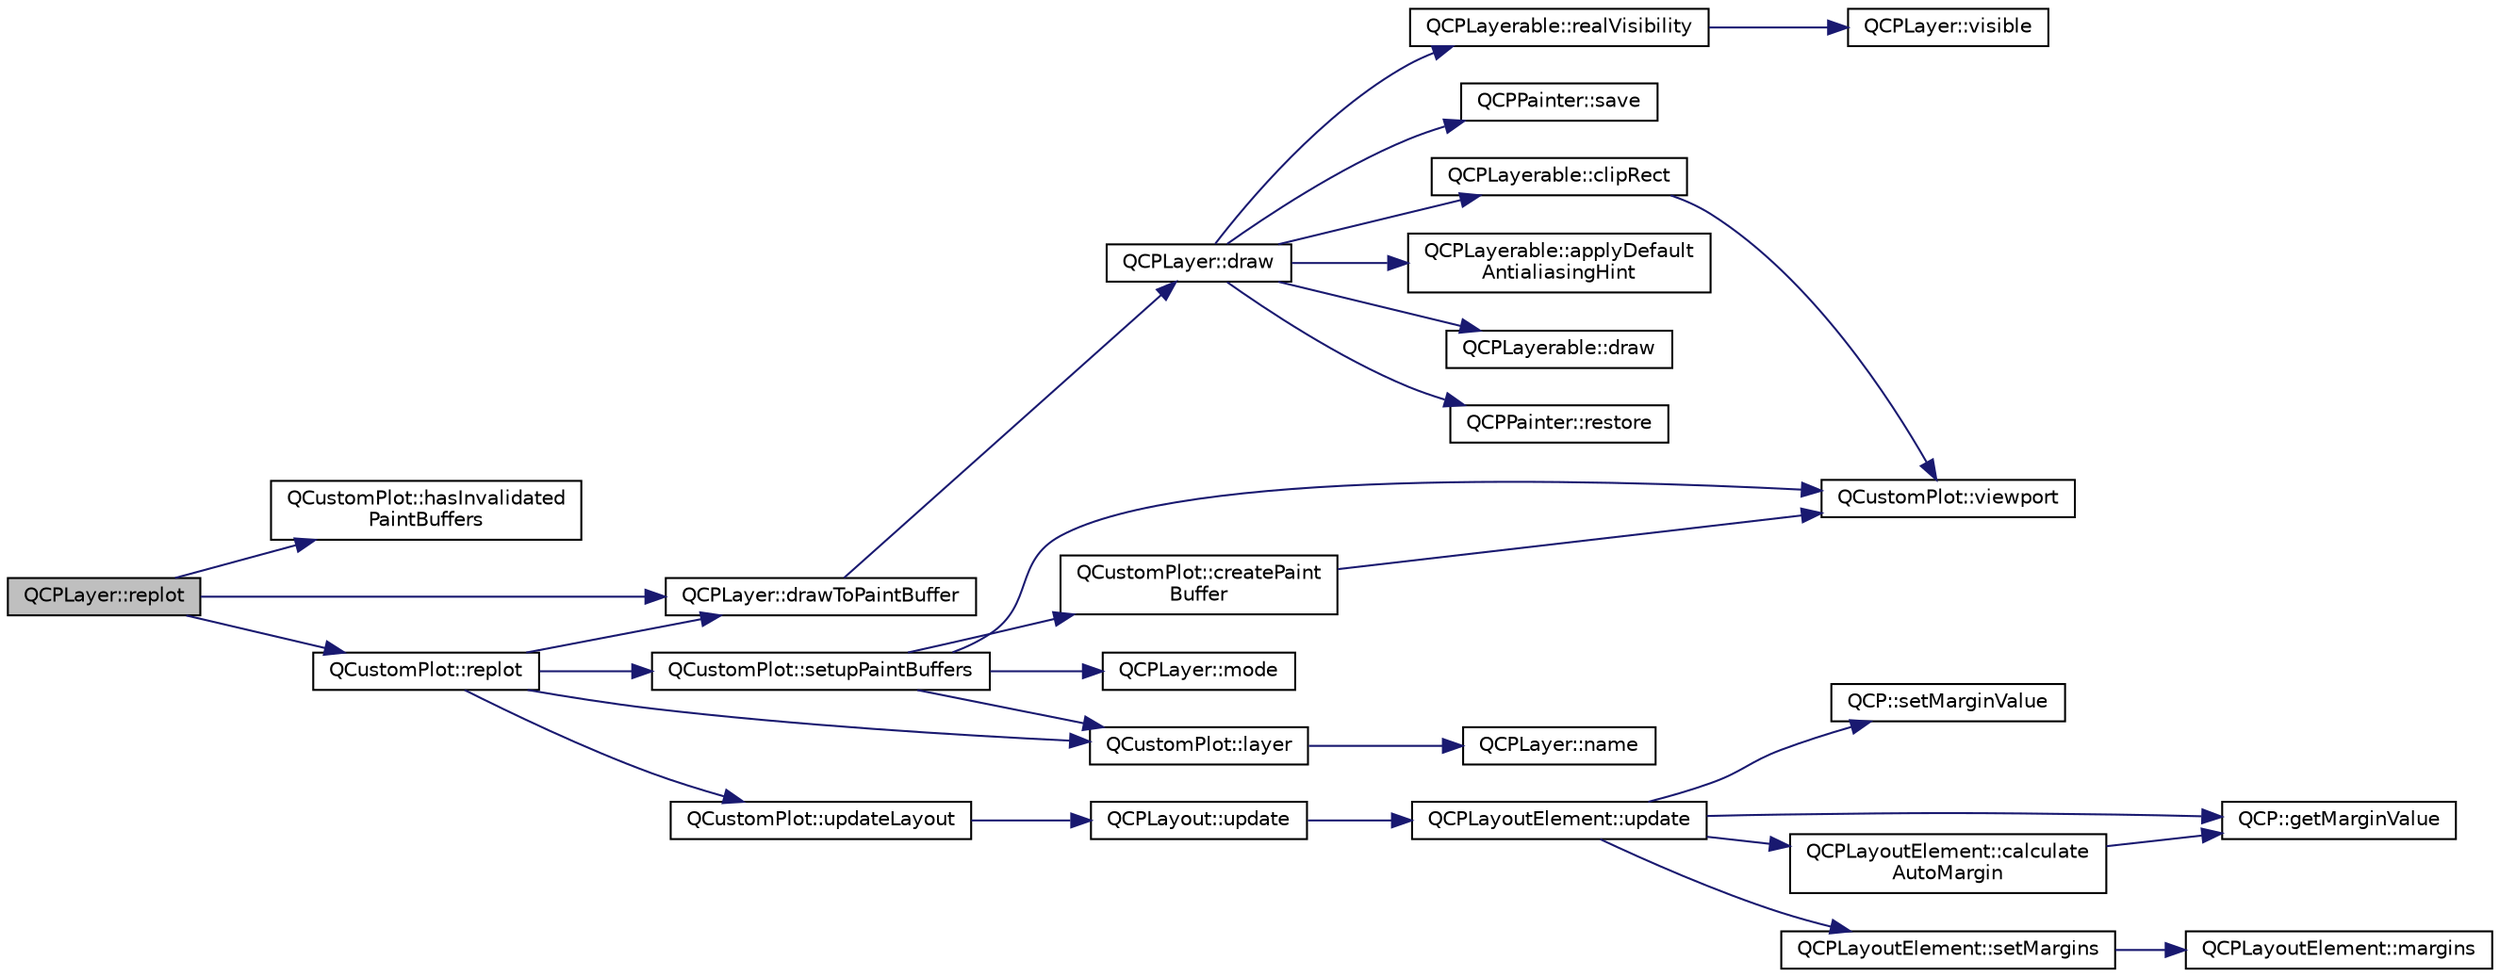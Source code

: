 digraph "QCPLayer::replot"
{
  edge [fontname="Helvetica",fontsize="10",labelfontname="Helvetica",labelfontsize="10"];
  node [fontname="Helvetica",fontsize="10",shape=record];
  rankdir="LR";
  Node199 [label="QCPLayer::replot",height=0.2,width=0.4,color="black", fillcolor="grey75", style="filled", fontcolor="black"];
  Node199 -> Node200 [color="midnightblue",fontsize="10",style="solid",fontname="Helvetica"];
  Node200 [label="QCustomPlot::hasInvalidated\lPaintBuffers",height=0.2,width=0.4,color="black", fillcolor="white", style="filled",URL="$class_q_custom_plot.html#ad452b582348c8e99462d83fe1cd0279b"];
  Node199 -> Node201 [color="midnightblue",fontsize="10",style="solid",fontname="Helvetica"];
  Node201 [label="QCPLayer::drawToPaintBuffer",height=0.2,width=0.4,color="black", fillcolor="white", style="filled",URL="$class_q_c_p_layer.html#a4a8e0a86f31462299e7fc8e8158dd2c6"];
  Node201 -> Node202 [color="midnightblue",fontsize="10",style="solid",fontname="Helvetica"];
  Node202 [label="QCPLayer::draw",height=0.2,width=0.4,color="black", fillcolor="white", style="filled",URL="$class_q_c_p_layer.html#ab831a99c8d30b15ec4533ca341e8813b"];
  Node202 -> Node203 [color="midnightblue",fontsize="10",style="solid",fontname="Helvetica"];
  Node203 [label="QCPLayerable::realVisibility",height=0.2,width=0.4,color="black", fillcolor="white", style="filled",URL="$class_q_c_p_layerable.html#ab054e88f15d485defcb95e7376f119e7"];
  Node203 -> Node204 [color="midnightblue",fontsize="10",style="solid",fontname="Helvetica"];
  Node204 [label="QCPLayer::visible",height=0.2,width=0.4,color="black", fillcolor="white", style="filled",URL="$class_q_c_p_layer.html#ad1cc2d6b32d2abb33c7f449b964e068c"];
  Node202 -> Node205 [color="midnightblue",fontsize="10",style="solid",fontname="Helvetica"];
  Node205 [label="QCPPainter::save",height=0.2,width=0.4,color="black", fillcolor="white", style="filled",URL="$class_q_c_p_painter.html#a8fd6821ee6fecbfa04444c9062912abd"];
  Node202 -> Node206 [color="midnightblue",fontsize="10",style="solid",fontname="Helvetica"];
  Node206 [label="QCPLayerable::clipRect",height=0.2,width=0.4,color="black", fillcolor="white", style="filled",URL="$class_q_c_p_layerable.html#acbcfc9ecc75433747b1978a77b1864b3"];
  Node206 -> Node207 [color="midnightblue",fontsize="10",style="solid",fontname="Helvetica"];
  Node207 [label="QCustomPlot::viewport",height=0.2,width=0.4,color="black", fillcolor="white", style="filled",URL="$class_q_custom_plot.html#a19842409b18f556b256d05e97fffc670"];
  Node202 -> Node208 [color="midnightblue",fontsize="10",style="solid",fontname="Helvetica"];
  Node208 [label="QCPLayerable::applyDefault\lAntialiasingHint",height=0.2,width=0.4,color="black", fillcolor="white", style="filled",URL="$class_q_c_p_layerable.html#afdf83ddc6a265cbf4c89fe99d3d93473"];
  Node202 -> Node209 [color="midnightblue",fontsize="10",style="solid",fontname="Helvetica"];
  Node209 [label="QCPLayerable::draw",height=0.2,width=0.4,color="black", fillcolor="white", style="filled",URL="$class_q_c_p_layerable.html#aecf2f7087482d4b6a78cb2770e5ed12d"];
  Node202 -> Node210 [color="midnightblue",fontsize="10",style="solid",fontname="Helvetica"];
  Node210 [label="QCPPainter::restore",height=0.2,width=0.4,color="black", fillcolor="white", style="filled",URL="$class_q_c_p_painter.html#a64908e6298d5bbd83457dc987cc3a022"];
  Node199 -> Node211 [color="midnightblue",fontsize="10",style="solid",fontname="Helvetica"];
  Node211 [label="QCustomPlot::replot",height=0.2,width=0.4,color="black", fillcolor="white", style="filled",URL="$class_q_custom_plot.html#aa4bfe7d70dbe67e81d877819b75ab9af"];
  Node211 -> Node212 [color="midnightblue",fontsize="10",style="solid",fontname="Helvetica"];
  Node212 [label="QCustomPlot::updateLayout",height=0.2,width=0.4,color="black", fillcolor="white", style="filled",URL="$class_q_custom_plot.html#a6e6693e2c249f65437382ffd93405e04"];
  Node212 -> Node213 [color="midnightblue",fontsize="10",style="solid",fontname="Helvetica"];
  Node213 [label="QCPLayout::update",height=0.2,width=0.4,color="black", fillcolor="white", style="filled",URL="$class_q_c_p_layout.html#a48ecc9c98ea90b547c3e27a931a8f7bd"];
  Node213 -> Node214 [color="midnightblue",fontsize="10",style="solid",fontname="Helvetica"];
  Node214 [label="QCPLayoutElement::update",height=0.2,width=0.4,color="black", fillcolor="white", style="filled",URL="$class_q_c_p_layout_element.html#a929c2ec62e0e0e1d8418eaa802e2af9b"];
  Node214 -> Node215 [color="midnightblue",fontsize="10",style="solid",fontname="Helvetica"];
  Node215 [label="QCP::setMarginValue",height=0.2,width=0.4,color="black", fillcolor="white", style="filled",URL="$namespace_q_c_p.html#afbf6e3084c108f2bb4372107945ee82f"];
  Node214 -> Node216 [color="midnightblue",fontsize="10",style="solid",fontname="Helvetica"];
  Node216 [label="QCPLayoutElement::calculate\lAutoMargin",height=0.2,width=0.4,color="black", fillcolor="white", style="filled",URL="$class_q_c_p_layout_element.html#a005c9f0fe84bc1591a2cf2c46fd477b4"];
  Node216 -> Node217 [color="midnightblue",fontsize="10",style="solid",fontname="Helvetica"];
  Node217 [label="QCP::getMarginValue",height=0.2,width=0.4,color="black", fillcolor="white", style="filled",URL="$namespace_q_c_p.html#a23a2679d3495c444acc26acc61e35b5b"];
  Node214 -> Node217 [color="midnightblue",fontsize="10",style="solid",fontname="Helvetica"];
  Node214 -> Node218 [color="midnightblue",fontsize="10",style="solid",fontname="Helvetica"];
  Node218 [label="QCPLayoutElement::setMargins",height=0.2,width=0.4,color="black", fillcolor="white", style="filled",URL="$class_q_c_p_layout_element.html#a8f450b1f3f992ad576fce2c63d8b79cf"];
  Node218 -> Node219 [color="midnightblue",fontsize="10",style="solid",fontname="Helvetica"];
  Node219 [label="QCPLayoutElement::margins",height=0.2,width=0.4,color="black", fillcolor="white", style="filled",URL="$class_q_c_p_layout_element.html#af4ac9450aa2d60863bf3a8ea0c940c9d"];
  Node211 -> Node220 [color="midnightblue",fontsize="10",style="solid",fontname="Helvetica"];
  Node220 [label="QCustomPlot::setupPaintBuffers",height=0.2,width=0.4,color="black", fillcolor="white", style="filled",URL="$class_q_custom_plot.html#a2685341f7242c3882f4cc5e379308d71"];
  Node220 -> Node221 [color="midnightblue",fontsize="10",style="solid",fontname="Helvetica"];
  Node221 [label="QCustomPlot::createPaint\lBuffer",height=0.2,width=0.4,color="black", fillcolor="white", style="filled",URL="$class_q_custom_plot.html#a943b57596a1adf7f0e75c3b50e407ae6"];
  Node221 -> Node207 [color="midnightblue",fontsize="10",style="solid",fontname="Helvetica"];
  Node220 -> Node222 [color="midnightblue",fontsize="10",style="solid",fontname="Helvetica"];
  Node222 [label="QCustomPlot::layer",height=0.2,width=0.4,color="black", fillcolor="white", style="filled",URL="$class_q_custom_plot.html#a0a96244e7773b242ef23c32b7bdfb159"];
  Node222 -> Node223 [color="midnightblue",fontsize="10",style="solid",fontname="Helvetica"];
  Node223 [label="QCPLayer::name",height=0.2,width=0.4,color="black", fillcolor="white", style="filled",URL="$class_q_c_p_layer.html#a37806f662b50b588fb1029a14fc5ef50"];
  Node220 -> Node224 [color="midnightblue",fontsize="10",style="solid",fontname="Helvetica"];
  Node224 [label="QCPLayer::mode",height=0.2,width=0.4,color="black", fillcolor="white", style="filled",URL="$class_q_c_p_layer.html#a44ae50b011b19f3dd46a38d8e2e2c1b6"];
  Node220 -> Node207 [color="midnightblue",fontsize="10",style="solid",fontname="Helvetica"];
  Node211 -> Node222 [color="midnightblue",fontsize="10",style="solid",fontname="Helvetica"];
  Node211 -> Node201 [color="midnightblue",fontsize="10",style="solid",fontname="Helvetica"];
}
